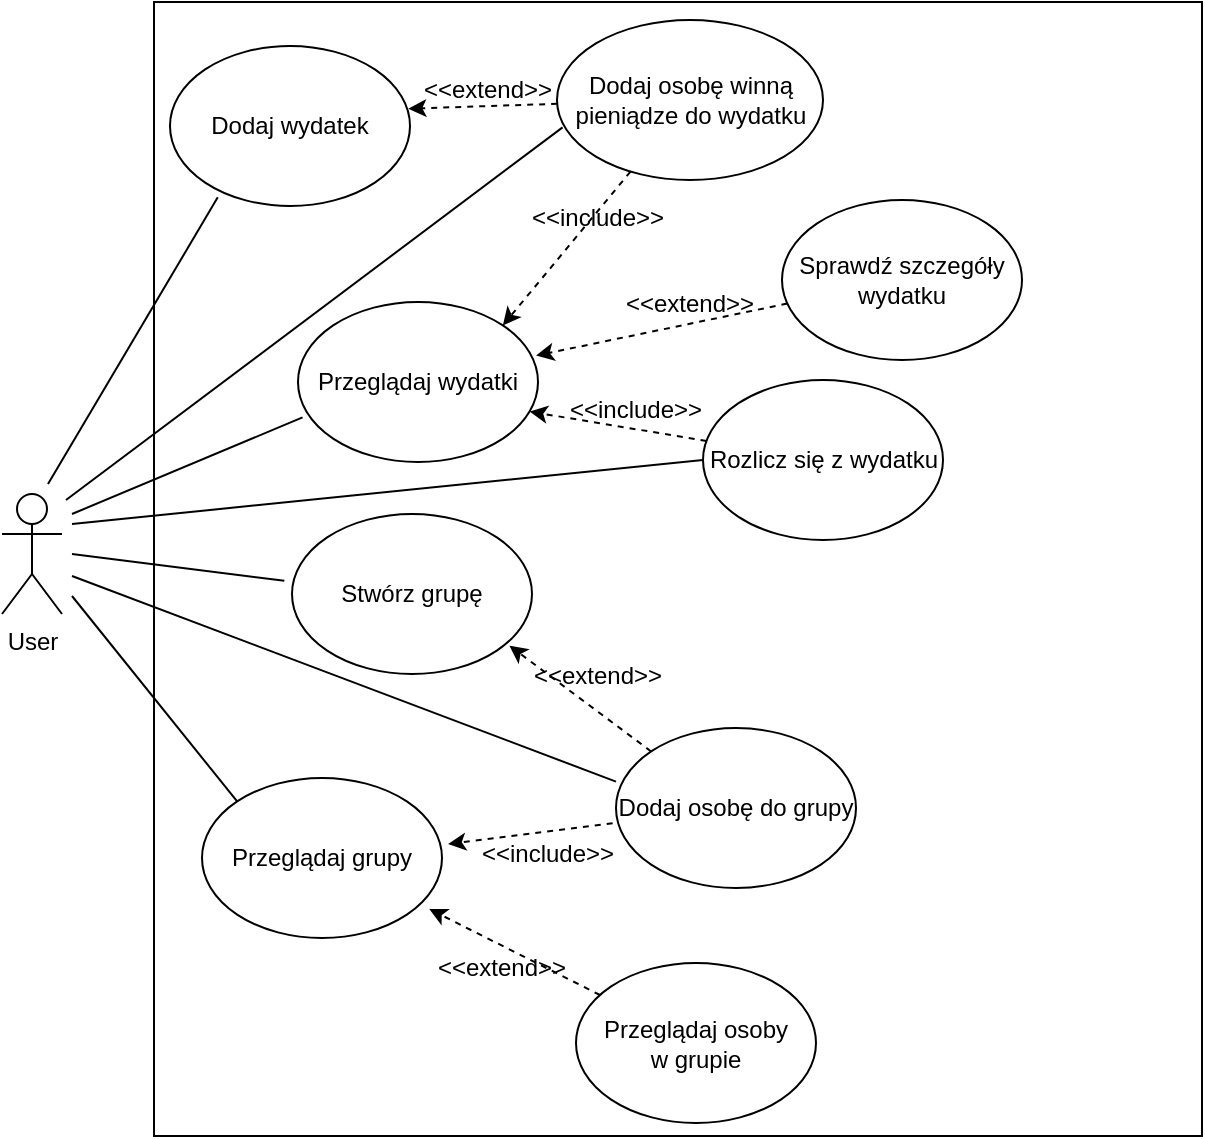 <mxfile version="22.1.8" type="device">
  <diagram name="Page-1" id="b5b7bab2-c9e2-2cf4-8b2a-24fd1a2a6d21">
    <mxGraphModel dx="989" dy="541" grid="0" gridSize="10" guides="1" tooltips="1" connect="1" arrows="1" fold="1" page="1" pageScale="1" pageWidth="827" pageHeight="1169" background="none" math="0" shadow="0">
      <root>
        <mxCell id="0" />
        <mxCell id="1" parent="0" />
        <mxCell id="jMseRynj377iWy7TOQQa-10" style="rounded=0;orthogonalLoop=1;jettySize=auto;html=1;entryX=0.019;entryY=0.721;entryDx=0;entryDy=0;endArrow=none;endFill=0;entryPerimeter=0;" edge="1" parent="1" target="jMseRynj377iWy7TOQQa-4">
          <mxGeometry relative="1" as="geometry">
            <mxPoint x="133" y="360" as="sourcePoint" />
            <mxPoint x="215" y="288.46" as="targetPoint" />
          </mxGeometry>
        </mxCell>
        <mxCell id="jMseRynj377iWy7TOQQa-1" value="User" style="shape=umlActor;verticalLabelPosition=bottom;verticalAlign=top;html=1;outlineConnect=0;" vertex="1" parent="1">
          <mxGeometry x="98" y="350" width="30" height="60" as="geometry" />
        </mxCell>
        <mxCell id="jMseRynj377iWy7TOQQa-3" value="Dodaj wydatek" style="ellipse;whiteSpace=wrap;html=1;" vertex="1" parent="1">
          <mxGeometry x="182" y="126" width="120" height="80" as="geometry" />
        </mxCell>
        <mxCell id="jMseRynj377iWy7TOQQa-4" value="Przeglądaj wydatki" style="ellipse;whiteSpace=wrap;html=1;" vertex="1" parent="1">
          <mxGeometry x="246" y="254" width="120" height="80" as="geometry" />
        </mxCell>
        <mxCell id="jMseRynj377iWy7TOQQa-5" value="Dodaj osobę do grupy" style="ellipse;whiteSpace=wrap;html=1;" vertex="1" parent="1">
          <mxGeometry x="405" y="467" width="120" height="80" as="geometry" />
        </mxCell>
        <mxCell id="jMseRynj377iWy7TOQQa-6" value="Stwórz grupę" style="ellipse;whiteSpace=wrap;html=1;" vertex="1" parent="1">
          <mxGeometry x="243" y="360" width="120" height="80" as="geometry" />
        </mxCell>
        <mxCell id="jMseRynj377iWy7TOQQa-7" value="Przeglądaj grupy" style="ellipse;whiteSpace=wrap;html=1;" vertex="1" parent="1">
          <mxGeometry x="198" y="492" width="120" height="80" as="geometry" />
        </mxCell>
        <mxCell id="jMseRynj377iWy7TOQQa-12" style="rounded=0;orthogonalLoop=1;jettySize=auto;html=1;entryX=0.993;entryY=0.392;entryDx=0;entryDy=0;dashed=1;entryPerimeter=0;" edge="1" parent="1" source="jMseRynj377iWy7TOQQa-9" target="jMseRynj377iWy7TOQQa-3">
          <mxGeometry relative="1" as="geometry" />
        </mxCell>
        <mxCell id="jMseRynj377iWy7TOQQa-18" style="rounded=0;orthogonalLoop=1;jettySize=auto;html=1;entryX=1;entryY=0;entryDx=0;entryDy=0;dashed=1;" edge="1" parent="1" source="jMseRynj377iWy7TOQQa-9" target="jMseRynj377iWy7TOQQa-4">
          <mxGeometry relative="1" as="geometry" />
        </mxCell>
        <mxCell id="jMseRynj377iWy7TOQQa-9" value="Dodaj osobę winną pieniądze do wydatku" style="ellipse;whiteSpace=wrap;html=1;" vertex="1" parent="1">
          <mxGeometry x="375.5" y="113" width="133" height="80" as="geometry" />
        </mxCell>
        <mxCell id="jMseRynj377iWy7TOQQa-13" value="&amp;lt;&amp;lt;extend&amp;gt;&amp;gt;" style="text;html=1;strokeColor=none;fillColor=none;align=center;verticalAlign=middle;whiteSpace=wrap;rounded=0;" vertex="1" parent="1">
          <mxGeometry x="311" y="133" width="60" height="30" as="geometry" />
        </mxCell>
        <mxCell id="jMseRynj377iWy7TOQQa-14" style="rounded=0;orthogonalLoop=1;jettySize=auto;html=1;entryX=0.199;entryY=0.946;entryDx=0;entryDy=0;endArrow=none;endFill=0;entryPerimeter=0;" edge="1" parent="1" target="jMseRynj377iWy7TOQQa-3">
          <mxGeometry relative="1" as="geometry">
            <mxPoint x="121" y="345" as="sourcePoint" />
            <mxPoint x="183" y="249" as="targetPoint" />
          </mxGeometry>
        </mxCell>
        <mxCell id="jMseRynj377iWy7TOQQa-15" style="rounded=0;orthogonalLoop=1;jettySize=auto;html=1;endArrow=none;endFill=0;entryX=0;entryY=0.335;entryDx=0;entryDy=0;entryPerimeter=0;" edge="1" parent="1" target="jMseRynj377iWy7TOQQa-5">
          <mxGeometry relative="1" as="geometry">
            <mxPoint x="133" y="391" as="sourcePoint" />
            <mxPoint x="349" y="458" as="targetPoint" />
          </mxGeometry>
        </mxCell>
        <mxCell id="jMseRynj377iWy7TOQQa-16" style="rounded=0;orthogonalLoop=1;jettySize=auto;html=1;entryX=0;entryY=0;entryDx=0;entryDy=0;endArrow=none;endFill=0;" edge="1" parent="1" target="jMseRynj377iWy7TOQQa-7">
          <mxGeometry relative="1" as="geometry">
            <mxPoint x="133" y="401" as="sourcePoint" />
            <mxPoint x="220" y="291" as="targetPoint" />
          </mxGeometry>
        </mxCell>
        <mxCell id="jMseRynj377iWy7TOQQa-19" value="&amp;lt;&amp;lt;include&amp;gt;&amp;gt;" style="text;html=1;strokeColor=none;fillColor=none;align=center;verticalAlign=middle;whiteSpace=wrap;rounded=0;" vertex="1" parent="1">
          <mxGeometry x="366" y="197" width="60" height="30" as="geometry" />
        </mxCell>
        <mxCell id="jMseRynj377iWy7TOQQa-21" style="rounded=0;orthogonalLoop=1;jettySize=auto;html=1;dashed=1;exitX=-0.014;exitY=0.596;exitDx=0;exitDy=0;exitPerimeter=0;" edge="1" parent="1" source="jMseRynj377iWy7TOQQa-5">
          <mxGeometry relative="1" as="geometry">
            <mxPoint x="389" y="404" as="sourcePoint" />
            <mxPoint x="321" y="525" as="targetPoint" />
          </mxGeometry>
        </mxCell>
        <mxCell id="jMseRynj377iWy7TOQQa-22" value="&amp;lt;&amp;lt;extend&amp;gt;&amp;gt;" style="text;html=1;strokeColor=none;fillColor=none;align=center;verticalAlign=middle;whiteSpace=wrap;rounded=0;" vertex="1" parent="1">
          <mxGeometry x="318" y="572" width="60" height="30" as="geometry" />
        </mxCell>
        <mxCell id="jMseRynj377iWy7TOQQa-23" value="&amp;lt;&amp;lt;include&amp;gt;&amp;gt;" style="text;html=1;strokeColor=none;fillColor=none;align=center;verticalAlign=middle;whiteSpace=wrap;rounded=0;" vertex="1" parent="1">
          <mxGeometry x="341" y="515" width="60" height="30" as="geometry" />
        </mxCell>
        <mxCell id="jMseRynj377iWy7TOQQa-24" style="rounded=0;orthogonalLoop=1;jettySize=auto;html=1;entryX=0.906;entryY=0.823;entryDx=0;entryDy=0;dashed=1;exitX=0;exitY=0;exitDx=0;exitDy=0;entryPerimeter=0;" edge="1" parent="1" source="jMseRynj377iWy7TOQQa-5" target="jMseRynj377iWy7TOQQa-6">
          <mxGeometry relative="1" as="geometry">
            <mxPoint x="398" y="410" as="sourcePoint" />
            <mxPoint x="325" y="498" as="targetPoint" />
          </mxGeometry>
        </mxCell>
        <mxCell id="jMseRynj377iWy7TOQQa-26" style="rounded=0;orthogonalLoop=1;jettySize=auto;html=1;entryX=0.947;entryY=0.819;entryDx=0;entryDy=0;dashed=1;entryPerimeter=0;" edge="1" parent="1" source="jMseRynj377iWy7TOQQa-25" target="jMseRynj377iWy7TOQQa-7">
          <mxGeometry relative="1" as="geometry" />
        </mxCell>
        <mxCell id="jMseRynj377iWy7TOQQa-25" value="Przeglądaj osoby&lt;br&gt;w grupie" style="ellipse;whiteSpace=wrap;html=1;" vertex="1" parent="1">
          <mxGeometry x="385" y="584.5" width="120" height="80" as="geometry" />
        </mxCell>
        <mxCell id="jMseRynj377iWy7TOQQa-27" value="&amp;lt;&amp;lt;extend&amp;gt;&amp;gt;" style="text;html=1;strokeColor=none;fillColor=none;align=center;verticalAlign=middle;whiteSpace=wrap;rounded=0;" vertex="1" parent="1">
          <mxGeometry x="366" y="426" width="60" height="30" as="geometry" />
        </mxCell>
        <mxCell id="jMseRynj377iWy7TOQQa-29" style="rounded=0;orthogonalLoop=1;jettySize=auto;html=1;entryX=0.992;entryY=0.335;entryDx=0;entryDy=0;dashed=1;entryPerimeter=0;" edge="1" parent="1" source="jMseRynj377iWy7TOQQa-28" target="jMseRynj377iWy7TOQQa-4">
          <mxGeometry relative="1" as="geometry" />
        </mxCell>
        <mxCell id="jMseRynj377iWy7TOQQa-28" value="Sprawdź szczegóły&lt;br&gt;wydatku" style="ellipse;whiteSpace=wrap;html=1;" vertex="1" parent="1">
          <mxGeometry x="488" y="203" width="120" height="80" as="geometry" />
        </mxCell>
        <mxCell id="jMseRynj377iWy7TOQQa-30" value="&amp;lt;&amp;lt;extend&amp;gt;&amp;gt;" style="text;html=1;strokeColor=none;fillColor=none;align=center;verticalAlign=middle;whiteSpace=wrap;rounded=0;" vertex="1" parent="1">
          <mxGeometry x="412" y="240" width="60" height="30" as="geometry" />
        </mxCell>
        <mxCell id="jMseRynj377iWy7TOQQa-31" value="Rozlicz się z wydatku" style="ellipse;whiteSpace=wrap;html=1;" vertex="1" parent="1">
          <mxGeometry x="448.5" y="293" width="120" height="80" as="geometry" />
        </mxCell>
        <mxCell id="jMseRynj377iWy7TOQQa-32" style="rounded=0;orthogonalLoop=1;jettySize=auto;html=1;entryX=0.965;entryY=0.685;entryDx=0;entryDy=0;entryPerimeter=0;dashed=1;" edge="1" parent="1" source="jMseRynj377iWy7TOQQa-31" target="jMseRynj377iWy7TOQQa-4">
          <mxGeometry relative="1" as="geometry" />
        </mxCell>
        <mxCell id="jMseRynj377iWy7TOQQa-33" value="&amp;lt;&amp;lt;include&amp;gt;&amp;gt;" style="text;html=1;strokeColor=none;fillColor=none;align=center;verticalAlign=middle;whiteSpace=wrap;rounded=0;" vertex="1" parent="1">
          <mxGeometry x="385" y="293" width="60" height="30" as="geometry" />
        </mxCell>
        <mxCell id="jMseRynj377iWy7TOQQa-35" style="rounded=0;orthogonalLoop=1;jettySize=auto;html=1;endArrow=none;endFill=0;entryX=0;entryY=0.5;entryDx=0;entryDy=0;" edge="1" parent="1" target="jMseRynj377iWy7TOQQa-31">
          <mxGeometry relative="1" as="geometry">
            <mxPoint x="133" y="365" as="sourcePoint" />
            <mxPoint x="195" y="330" as="targetPoint" />
          </mxGeometry>
        </mxCell>
        <mxCell id="jMseRynj377iWy7TOQQa-37" value="" style="rounded=0;whiteSpace=wrap;html=1;fillColor=none;" vertex="1" parent="1">
          <mxGeometry x="174" y="104" width="524" height="567" as="geometry" />
        </mxCell>
        <mxCell id="jMseRynj377iWy7TOQQa-38" style="rounded=0;orthogonalLoop=1;jettySize=auto;html=1;entryX=0.021;entryY=0.671;entryDx=0;entryDy=0;endArrow=none;endFill=0;entryPerimeter=0;" edge="1" parent="1" target="jMseRynj377iWy7TOQQa-9">
          <mxGeometry relative="1" as="geometry">
            <mxPoint x="130" y="353" as="sourcePoint" />
            <mxPoint x="213" y="288" as="targetPoint" />
          </mxGeometry>
        </mxCell>
        <mxCell id="jMseRynj377iWy7TOQQa-39" style="rounded=0;orthogonalLoop=1;jettySize=auto;html=1;endArrow=none;endFill=0;entryX=-0.032;entryY=0.417;entryDx=0;entryDy=0;entryPerimeter=0;" edge="1" parent="1" target="jMseRynj377iWy7TOQQa-6">
          <mxGeometry relative="1" as="geometry">
            <mxPoint x="133" y="380" as="sourcePoint" />
            <mxPoint x="390" y="514" as="targetPoint" />
          </mxGeometry>
        </mxCell>
      </root>
    </mxGraphModel>
  </diagram>
</mxfile>
